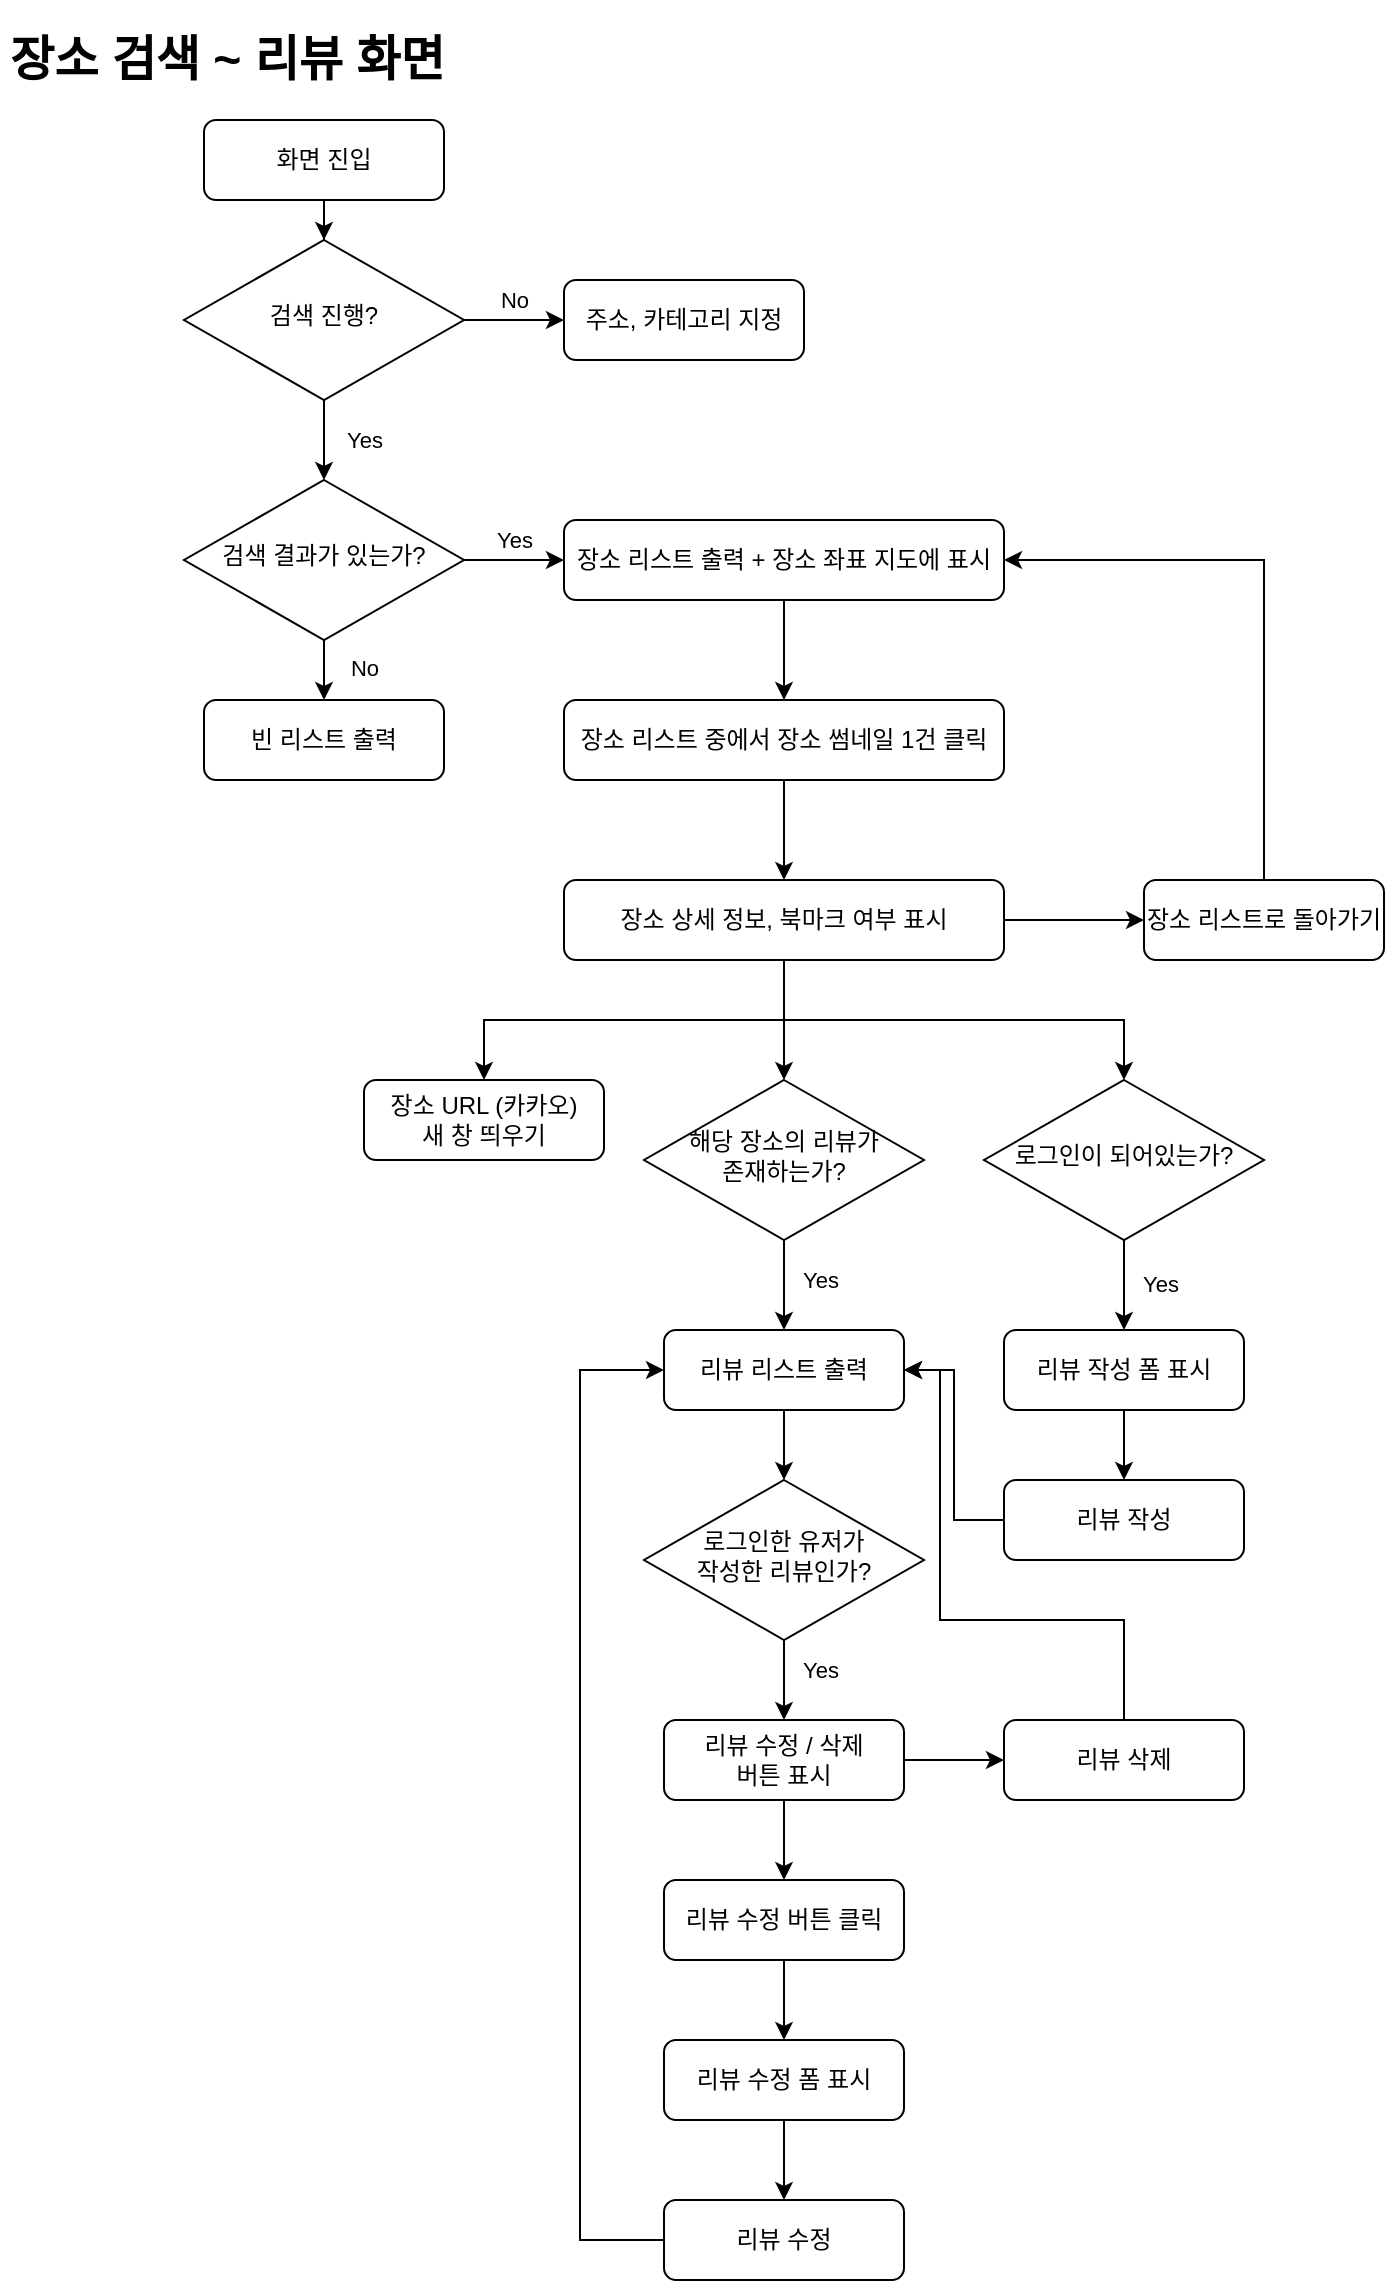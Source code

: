 <mxfile version="21.1.1" type="device">
  <diagram id="C5RBs43oDa-KdzZeNtuy" name="Page-1">
    <mxGraphModel dx="1194" dy="741" grid="1" gridSize="10" guides="1" tooltips="1" connect="1" arrows="1" fold="1" page="1" pageScale="1" pageWidth="827" pageHeight="1169" math="0" shadow="0">
      <root>
        <mxCell id="WIyWlLk6GJQsqaUBKTNV-0" />
        <mxCell id="WIyWlLk6GJQsqaUBKTNV-1" parent="WIyWlLk6GJQsqaUBKTNV-0" />
        <mxCell id="WIyWlLk6GJQsqaUBKTNV-2" value="" style="rounded=0;html=1;jettySize=auto;orthogonalLoop=1;fontSize=11;endArrow=classic;endFill=1;endSize=6;strokeWidth=1;shadow=0;labelBackgroundColor=none;edgeStyle=orthogonalEdgeStyle;" parent="WIyWlLk6GJQsqaUBKTNV-1" source="WIyWlLk6GJQsqaUBKTNV-3" target="WIyWlLk6GJQsqaUBKTNV-6" edge="1">
          <mxGeometry relative="1" as="geometry" />
        </mxCell>
        <mxCell id="WIyWlLk6GJQsqaUBKTNV-3" value="화면 진입" style="rounded=1;whiteSpace=wrap;html=1;fontSize=12;glass=0;strokeWidth=1;shadow=0;" parent="WIyWlLk6GJQsqaUBKTNV-1" vertex="1">
          <mxGeometry x="122" y="70" width="120" height="40" as="geometry" />
        </mxCell>
        <mxCell id="WIyWlLk6GJQsqaUBKTNV-4" value="Yes" style="rounded=0;html=1;jettySize=auto;orthogonalLoop=1;fontSize=11;endArrow=classic;endFill=1;endSize=6;strokeWidth=1;shadow=0;labelBackgroundColor=none;edgeStyle=orthogonalEdgeStyle;" parent="WIyWlLk6GJQsqaUBKTNV-1" source="WIyWlLk6GJQsqaUBKTNV-6" target="WIyWlLk6GJQsqaUBKTNV-10" edge="1">
          <mxGeometry y="20" relative="1" as="geometry">
            <mxPoint as="offset" />
          </mxGeometry>
        </mxCell>
        <mxCell id="WIyWlLk6GJQsqaUBKTNV-5" value="No" style="edgeStyle=orthogonalEdgeStyle;rounded=0;html=1;jettySize=auto;orthogonalLoop=1;fontSize=11;endArrow=classic;endFill=1;endSize=6;strokeWidth=1;shadow=0;labelBackgroundColor=none;" parent="WIyWlLk6GJQsqaUBKTNV-1" source="WIyWlLk6GJQsqaUBKTNV-6" target="WIyWlLk6GJQsqaUBKTNV-7" edge="1">
          <mxGeometry y="10" relative="1" as="geometry">
            <mxPoint as="offset" />
          </mxGeometry>
        </mxCell>
        <mxCell id="WIyWlLk6GJQsqaUBKTNV-6" value="검색 진행?" style="rhombus;whiteSpace=wrap;html=1;shadow=0;fontFamily=Helvetica;fontSize=12;align=center;strokeWidth=1;spacing=6;spacingTop=-4;" parent="WIyWlLk6GJQsqaUBKTNV-1" vertex="1">
          <mxGeometry x="112" y="130" width="140" height="80" as="geometry" />
        </mxCell>
        <mxCell id="WIyWlLk6GJQsqaUBKTNV-7" value="주소, 카테고리 지정" style="rounded=1;whiteSpace=wrap;html=1;fontSize=12;glass=0;strokeWidth=1;shadow=0;" parent="WIyWlLk6GJQsqaUBKTNV-1" vertex="1">
          <mxGeometry x="302" y="150" width="120" height="40" as="geometry" />
        </mxCell>
        <mxCell id="WIyWlLk6GJQsqaUBKTNV-8" value="No" style="rounded=0;html=1;jettySize=auto;orthogonalLoop=1;fontSize=11;endArrow=classic;endFill=1;endSize=6;strokeWidth=1;shadow=0;labelBackgroundColor=none;edgeStyle=orthogonalEdgeStyle;" parent="WIyWlLk6GJQsqaUBKTNV-1" source="WIyWlLk6GJQsqaUBKTNV-10" target="WIyWlLk6GJQsqaUBKTNV-11" edge="1">
          <mxGeometry x="0.333" y="20" relative="1" as="geometry">
            <mxPoint as="offset" />
          </mxGeometry>
        </mxCell>
        <mxCell id="WIyWlLk6GJQsqaUBKTNV-9" value="Yes" style="edgeStyle=orthogonalEdgeStyle;rounded=0;html=1;jettySize=auto;orthogonalLoop=1;fontSize=11;endArrow=classic;endFill=1;endSize=6;strokeWidth=1;shadow=0;labelBackgroundColor=none;" parent="WIyWlLk6GJQsqaUBKTNV-1" source="WIyWlLk6GJQsqaUBKTNV-10" target="WIyWlLk6GJQsqaUBKTNV-12" edge="1">
          <mxGeometry y="10" relative="1" as="geometry">
            <mxPoint as="offset" />
          </mxGeometry>
        </mxCell>
        <mxCell id="WIyWlLk6GJQsqaUBKTNV-10" value="검색 결과가 있는가?" style="rhombus;whiteSpace=wrap;html=1;shadow=0;fontFamily=Helvetica;fontSize=12;align=center;strokeWidth=1;spacing=6;spacingTop=-4;" parent="WIyWlLk6GJQsqaUBKTNV-1" vertex="1">
          <mxGeometry x="112" y="250" width="140" height="80" as="geometry" />
        </mxCell>
        <mxCell id="WIyWlLk6GJQsqaUBKTNV-11" value="빈 리스트 출력" style="rounded=1;whiteSpace=wrap;html=1;fontSize=12;glass=0;strokeWidth=1;shadow=0;" parent="WIyWlLk6GJQsqaUBKTNV-1" vertex="1">
          <mxGeometry x="122" y="360" width="120" height="40" as="geometry" />
        </mxCell>
        <mxCell id="wpI9kbviArIZ1szSz_9z-4" style="edgeStyle=orthogonalEdgeStyle;rounded=0;orthogonalLoop=1;jettySize=auto;html=1;entryX=0.5;entryY=0;entryDx=0;entryDy=0;endArrow=classic;endFill=1;endSize=6;" parent="WIyWlLk6GJQsqaUBKTNV-1" source="WIyWlLk6GJQsqaUBKTNV-12" target="wpI9kbviArIZ1szSz_9z-9" edge="1">
          <mxGeometry relative="1" as="geometry" />
        </mxCell>
        <mxCell id="WIyWlLk6GJQsqaUBKTNV-12" value="장소 리스트 출력 + 장소 좌표 지도에 표시" style="rounded=1;whiteSpace=wrap;html=1;fontSize=12;glass=0;strokeWidth=1;shadow=0;" parent="WIyWlLk6GJQsqaUBKTNV-1" vertex="1">
          <mxGeometry x="302" y="270" width="220" height="40" as="geometry" />
        </mxCell>
        <mxCell id="wpI9kbviArIZ1szSz_9z-20" style="edgeStyle=orthogonalEdgeStyle;rounded=0;orthogonalLoop=1;jettySize=auto;html=1;" parent="WIyWlLk6GJQsqaUBKTNV-1" source="wpI9kbviArIZ1szSz_9z-8" target="wpI9kbviArIZ1szSz_9z-19" edge="1">
          <mxGeometry relative="1" as="geometry" />
        </mxCell>
        <mxCell id="wpI9kbviArIZ1szSz_9z-26" style="edgeStyle=orthogonalEdgeStyle;rounded=0;orthogonalLoop=1;jettySize=auto;html=1;entryX=0.5;entryY=0;entryDx=0;entryDy=0;" parent="WIyWlLk6GJQsqaUBKTNV-1" source="wpI9kbviArIZ1szSz_9z-8" target="wpI9kbviArIZ1szSz_9z-24" edge="1">
          <mxGeometry relative="1" as="geometry" />
        </mxCell>
        <mxCell id="wpI9kbviArIZ1szSz_9z-27" style="edgeStyle=orthogonalEdgeStyle;rounded=0;orthogonalLoop=1;jettySize=auto;html=1;entryX=0.5;entryY=0;entryDx=0;entryDy=0;" parent="WIyWlLk6GJQsqaUBKTNV-1" source="wpI9kbviArIZ1szSz_9z-8" target="wpI9kbviArIZ1szSz_9z-22" edge="1">
          <mxGeometry relative="1" as="geometry" />
        </mxCell>
        <mxCell id="wpI9kbviArIZ1szSz_9z-29" style="edgeStyle=orthogonalEdgeStyle;rounded=0;orthogonalLoop=1;jettySize=auto;html=1;entryX=0.5;entryY=0;entryDx=0;entryDy=0;exitX=0.5;exitY=1;exitDx=0;exitDy=0;" parent="WIyWlLk6GJQsqaUBKTNV-1" source="wpI9kbviArIZ1szSz_9z-8" target="wpI9kbviArIZ1szSz_9z-28" edge="1">
          <mxGeometry relative="1" as="geometry" />
        </mxCell>
        <mxCell id="wpI9kbviArIZ1szSz_9z-8" value="장소 상세 정보, 북마크 여부 표시" style="rounded=1;whiteSpace=wrap;html=1;fontSize=12;glass=0;strokeWidth=1;shadow=0;" parent="WIyWlLk6GJQsqaUBKTNV-1" vertex="1">
          <mxGeometry x="302" y="450" width="220" height="40" as="geometry" />
        </mxCell>
        <mxCell id="wpI9kbviArIZ1szSz_9z-16" style="edgeStyle=orthogonalEdgeStyle;rounded=0;orthogonalLoop=1;jettySize=auto;html=1;entryX=0.5;entryY=0;entryDx=0;entryDy=0;endArrow=classic;endFill=1;" parent="WIyWlLk6GJQsqaUBKTNV-1" source="wpI9kbviArIZ1szSz_9z-9" target="wpI9kbviArIZ1szSz_9z-8" edge="1">
          <mxGeometry relative="1" as="geometry" />
        </mxCell>
        <mxCell id="wpI9kbviArIZ1szSz_9z-9" value="장소 리스트 중에서 장소 썸네일 1건 클릭" style="rounded=1;whiteSpace=wrap;html=1;fontSize=12;glass=0;strokeWidth=1;shadow=0;" parent="WIyWlLk6GJQsqaUBKTNV-1" vertex="1">
          <mxGeometry x="302" y="360" width="220" height="40" as="geometry" />
        </mxCell>
        <mxCell id="wpI9kbviArIZ1szSz_9z-21" style="edgeStyle=orthogonalEdgeStyle;rounded=0;orthogonalLoop=1;jettySize=auto;html=1;entryX=1;entryY=0.5;entryDx=0;entryDy=0;" parent="WIyWlLk6GJQsqaUBKTNV-1" source="wpI9kbviArIZ1szSz_9z-19" target="WIyWlLk6GJQsqaUBKTNV-12" edge="1">
          <mxGeometry relative="1" as="geometry">
            <Array as="points">
              <mxPoint x="652" y="290" />
            </Array>
          </mxGeometry>
        </mxCell>
        <mxCell id="wpI9kbviArIZ1szSz_9z-19" value="장소 리스트로 돌아가기" style="rounded=1;whiteSpace=wrap;html=1;fontSize=12;glass=0;strokeWidth=1;shadow=0;" parent="WIyWlLk6GJQsqaUBKTNV-1" vertex="1">
          <mxGeometry x="592" y="450" width="120" height="40" as="geometry" />
        </mxCell>
        <mxCell id="wpI9kbviArIZ1szSz_9z-22" value="장소 URL (카카오)&lt;br&gt;새 창 띄우기" style="rounded=1;whiteSpace=wrap;html=1;fontSize=12;glass=0;strokeWidth=1;shadow=0;" parent="WIyWlLk6GJQsqaUBKTNV-1" vertex="1">
          <mxGeometry x="202" y="550" width="120" height="40" as="geometry" />
        </mxCell>
        <mxCell id="wpI9kbviArIZ1szSz_9z-33" style="edgeStyle=orthogonalEdgeStyle;rounded=0;orthogonalLoop=1;jettySize=auto;html=1;entryX=0.5;entryY=0;entryDx=0;entryDy=0;" parent="WIyWlLk6GJQsqaUBKTNV-1" source="wpI9kbviArIZ1szSz_9z-24" target="wpI9kbviArIZ1szSz_9z-31" edge="1">
          <mxGeometry relative="1" as="geometry" />
        </mxCell>
        <mxCell id="wpI9kbviArIZ1szSz_9z-42" value="Yes" style="edgeLabel;html=1;align=center;verticalAlign=middle;resizable=0;points=[];" parent="wpI9kbviArIZ1szSz_9z-33" vertex="1" connectable="0">
          <mxGeometry x="-0.178" y="4" relative="1" as="geometry">
            <mxPoint x="14" y="1" as="offset" />
          </mxGeometry>
        </mxCell>
        <mxCell id="wpI9kbviArIZ1szSz_9z-24" value="해당 장소의 리뷰가&lt;br&gt;존재하는가?" style="rhombus;whiteSpace=wrap;html=1;shadow=0;fontFamily=Helvetica;fontSize=12;align=center;strokeWidth=1;spacing=6;spacingTop=-4;" parent="WIyWlLk6GJQsqaUBKTNV-1" vertex="1">
          <mxGeometry x="342" y="550" width="140" height="80" as="geometry" />
        </mxCell>
        <mxCell id="wpI9kbviArIZ1szSz_9z-34" style="edgeStyle=orthogonalEdgeStyle;rounded=0;orthogonalLoop=1;jettySize=auto;html=1;entryX=0.5;entryY=0;entryDx=0;entryDy=0;" parent="WIyWlLk6GJQsqaUBKTNV-1" source="wpI9kbviArIZ1szSz_9z-28" target="wpI9kbviArIZ1szSz_9z-32" edge="1">
          <mxGeometry relative="1" as="geometry" />
        </mxCell>
        <mxCell id="wpI9kbviArIZ1szSz_9z-41" value="Yes" style="edgeLabel;html=1;align=center;verticalAlign=middle;resizable=0;points=[];" parent="wpI9kbviArIZ1szSz_9z-34" vertex="1" connectable="0">
          <mxGeometry x="-0.044" y="2" relative="1" as="geometry">
            <mxPoint x="16" as="offset" />
          </mxGeometry>
        </mxCell>
        <mxCell id="wpI9kbviArIZ1szSz_9z-28" value="로그인이 되어있는가?" style="rhombus;whiteSpace=wrap;html=1;shadow=0;fontFamily=Helvetica;fontSize=12;align=center;strokeWidth=1;spacing=6;spacingTop=-4;" parent="WIyWlLk6GJQsqaUBKTNV-1" vertex="1">
          <mxGeometry x="512" y="550" width="140" height="80" as="geometry" />
        </mxCell>
        <mxCell id="wpI9kbviArIZ1szSz_9z-39" style="edgeStyle=orthogonalEdgeStyle;rounded=0;orthogonalLoop=1;jettySize=auto;html=1;" parent="WIyWlLk6GJQsqaUBKTNV-1" source="wpI9kbviArIZ1szSz_9z-31" target="wpI9kbviArIZ1szSz_9z-37" edge="1">
          <mxGeometry relative="1" as="geometry" />
        </mxCell>
        <mxCell id="wpI9kbviArIZ1szSz_9z-31" value="리뷰 리스트 출력" style="rounded=1;whiteSpace=wrap;html=1;fontSize=12;glass=0;strokeWidth=1;shadow=0;" parent="WIyWlLk6GJQsqaUBKTNV-1" vertex="1">
          <mxGeometry x="352" y="675" width="120" height="40" as="geometry" />
        </mxCell>
        <mxCell id="wpI9kbviArIZ1szSz_9z-53" style="edgeStyle=orthogonalEdgeStyle;rounded=0;orthogonalLoop=1;jettySize=auto;html=1;" parent="WIyWlLk6GJQsqaUBKTNV-1" source="wpI9kbviArIZ1szSz_9z-32" target="wpI9kbviArIZ1szSz_9z-52" edge="1">
          <mxGeometry relative="1" as="geometry" />
        </mxCell>
        <mxCell id="wpI9kbviArIZ1szSz_9z-32" value="리뷰 작성 폼 표시" style="rounded=1;whiteSpace=wrap;html=1;fontSize=12;glass=0;strokeWidth=1;shadow=0;" parent="WIyWlLk6GJQsqaUBKTNV-1" vertex="1">
          <mxGeometry x="522" y="675" width="120" height="40" as="geometry" />
        </mxCell>
        <mxCell id="wpI9kbviArIZ1szSz_9z-40" style="edgeStyle=orthogonalEdgeStyle;rounded=0;orthogonalLoop=1;jettySize=auto;html=1;entryX=0.5;entryY=0;entryDx=0;entryDy=0;" parent="WIyWlLk6GJQsqaUBKTNV-1" source="wpI9kbviArIZ1szSz_9z-37" target="wpI9kbviArIZ1szSz_9z-38" edge="1">
          <mxGeometry relative="1" as="geometry" />
        </mxCell>
        <mxCell id="wpI9kbviArIZ1szSz_9z-43" value="Yes" style="edgeLabel;html=1;align=center;verticalAlign=middle;resizable=0;points=[];" parent="wpI9kbviArIZ1szSz_9z-40" vertex="1" connectable="0">
          <mxGeometry x="-0.275" y="-1" relative="1" as="geometry">
            <mxPoint x="19" as="offset" />
          </mxGeometry>
        </mxCell>
        <mxCell id="wpI9kbviArIZ1szSz_9z-37" value="로그인한 유저가&lt;br&gt;작성한 리뷰인가?" style="rhombus;whiteSpace=wrap;html=1;shadow=0;fontFamily=Helvetica;fontSize=12;align=center;strokeWidth=1;spacing=6;spacingTop=-4;" parent="WIyWlLk6GJQsqaUBKTNV-1" vertex="1">
          <mxGeometry x="342" y="750" width="140" height="80" as="geometry" />
        </mxCell>
        <mxCell id="wpI9kbviArIZ1szSz_9z-44" style="edgeStyle=orthogonalEdgeStyle;rounded=0;orthogonalLoop=1;jettySize=auto;html=1;entryX=0.5;entryY=0;entryDx=0;entryDy=0;" parent="WIyWlLk6GJQsqaUBKTNV-1" source="wpI9kbviArIZ1szSz_9z-38" target="wpI9kbviArIZ1szSz_9z-45" edge="1">
          <mxGeometry relative="1" as="geometry">
            <mxPoint x="412" y="960" as="targetPoint" />
          </mxGeometry>
        </mxCell>
        <mxCell id="wpI9kbviArIZ1szSz_9z-56" style="edgeStyle=orthogonalEdgeStyle;rounded=0;orthogonalLoop=1;jettySize=auto;html=1;entryX=0;entryY=0.5;entryDx=0;entryDy=0;" parent="WIyWlLk6GJQsqaUBKTNV-1" source="wpI9kbviArIZ1szSz_9z-38" target="wpI9kbviArIZ1szSz_9z-55" edge="1">
          <mxGeometry relative="1" as="geometry" />
        </mxCell>
        <mxCell id="wpI9kbviArIZ1szSz_9z-38" value="리뷰 수정 / 삭제&lt;br&gt;버튼 표시" style="rounded=1;whiteSpace=wrap;html=1;fontSize=12;glass=0;strokeWidth=1;shadow=0;" parent="WIyWlLk6GJQsqaUBKTNV-1" vertex="1">
          <mxGeometry x="352" y="870" width="120" height="40" as="geometry" />
        </mxCell>
        <mxCell id="wpI9kbviArIZ1szSz_9z-50" style="edgeStyle=orthogonalEdgeStyle;rounded=0;orthogonalLoop=1;jettySize=auto;html=1;entryX=0.5;entryY=0;entryDx=0;entryDy=0;" parent="WIyWlLk6GJQsqaUBKTNV-1" source="wpI9kbviArIZ1szSz_9z-45" target="wpI9kbviArIZ1szSz_9z-47" edge="1">
          <mxGeometry relative="1" as="geometry" />
        </mxCell>
        <mxCell id="wpI9kbviArIZ1szSz_9z-45" value="리뷰 수정 버튼 클릭" style="rounded=1;whiteSpace=wrap;html=1;fontSize=12;glass=0;strokeWidth=1;shadow=0;" parent="WIyWlLk6GJQsqaUBKTNV-1" vertex="1">
          <mxGeometry x="352" y="950" width="120" height="40" as="geometry" />
        </mxCell>
        <mxCell id="wpI9kbviArIZ1szSz_9z-51" style="edgeStyle=orthogonalEdgeStyle;rounded=0;orthogonalLoop=1;jettySize=auto;html=1;entryX=0.5;entryY=0;entryDx=0;entryDy=0;" parent="WIyWlLk6GJQsqaUBKTNV-1" source="wpI9kbviArIZ1szSz_9z-47" target="wpI9kbviArIZ1szSz_9z-48" edge="1">
          <mxGeometry relative="1" as="geometry" />
        </mxCell>
        <mxCell id="wpI9kbviArIZ1szSz_9z-47" value="리뷰 수정 폼 표시" style="rounded=1;whiteSpace=wrap;html=1;fontSize=12;glass=0;strokeWidth=1;shadow=0;" parent="WIyWlLk6GJQsqaUBKTNV-1" vertex="1">
          <mxGeometry x="352" y="1030" width="120" height="40" as="geometry" />
        </mxCell>
        <mxCell id="wpI9kbviArIZ1szSz_9z-49" style="edgeStyle=elbowEdgeStyle;rounded=0;orthogonalLoop=1;jettySize=auto;html=1;entryX=0;entryY=0.5;entryDx=0;entryDy=0;" parent="WIyWlLk6GJQsqaUBKTNV-1" source="wpI9kbviArIZ1szSz_9z-48" target="wpI9kbviArIZ1szSz_9z-31" edge="1">
          <mxGeometry relative="1" as="geometry">
            <Array as="points">
              <mxPoint x="310" y="920" />
            </Array>
          </mxGeometry>
        </mxCell>
        <mxCell id="wpI9kbviArIZ1szSz_9z-48" value="리뷰 수정" style="rounded=1;whiteSpace=wrap;html=1;fontSize=12;glass=0;strokeWidth=1;shadow=0;" parent="WIyWlLk6GJQsqaUBKTNV-1" vertex="1">
          <mxGeometry x="352" y="1110" width="120" height="40" as="geometry" />
        </mxCell>
        <mxCell id="wpI9kbviArIZ1szSz_9z-54" style="edgeStyle=orthogonalEdgeStyle;rounded=0;orthogonalLoop=1;jettySize=auto;html=1;entryX=1;entryY=0.5;entryDx=0;entryDy=0;" parent="WIyWlLk6GJQsqaUBKTNV-1" source="wpI9kbviArIZ1szSz_9z-52" target="wpI9kbviArIZ1szSz_9z-31" edge="1">
          <mxGeometry relative="1" as="geometry" />
        </mxCell>
        <mxCell id="wpI9kbviArIZ1szSz_9z-52" value="리뷰 작성" style="rounded=1;whiteSpace=wrap;html=1;fontSize=12;glass=0;strokeWidth=1;shadow=0;" parent="WIyWlLk6GJQsqaUBKTNV-1" vertex="1">
          <mxGeometry x="522" y="750" width="120" height="40" as="geometry" />
        </mxCell>
        <mxCell id="wpI9kbviArIZ1szSz_9z-57" style="edgeStyle=orthogonalEdgeStyle;rounded=0;orthogonalLoop=1;jettySize=auto;html=1;entryX=1;entryY=0.5;entryDx=0;entryDy=0;" parent="WIyWlLk6GJQsqaUBKTNV-1" source="wpI9kbviArIZ1szSz_9z-55" target="wpI9kbviArIZ1szSz_9z-31" edge="1">
          <mxGeometry relative="1" as="geometry">
            <Array as="points">
              <mxPoint x="582" y="820" />
              <mxPoint x="490" y="820" />
              <mxPoint x="490" y="695" />
            </Array>
          </mxGeometry>
        </mxCell>
        <mxCell id="wpI9kbviArIZ1szSz_9z-55" value="리뷰 삭제" style="rounded=1;whiteSpace=wrap;html=1;fontSize=12;glass=0;strokeWidth=1;shadow=0;" parent="WIyWlLk6GJQsqaUBKTNV-1" vertex="1">
          <mxGeometry x="522" y="870" width="120" height="40" as="geometry" />
        </mxCell>
        <mxCell id="wpI9kbviArIZ1szSz_9z-58" value="&lt;h1&gt;장소 검색 ~ 리뷰 화면&lt;/h1&gt;" style="text;html=1;strokeColor=none;fillColor=none;spacing=5;spacingTop=-20;whiteSpace=wrap;overflow=hidden;rounded=0;" parent="WIyWlLk6GJQsqaUBKTNV-1" vertex="1">
          <mxGeometry x="20" y="20" width="273" height="40" as="geometry" />
        </mxCell>
      </root>
    </mxGraphModel>
  </diagram>
</mxfile>
